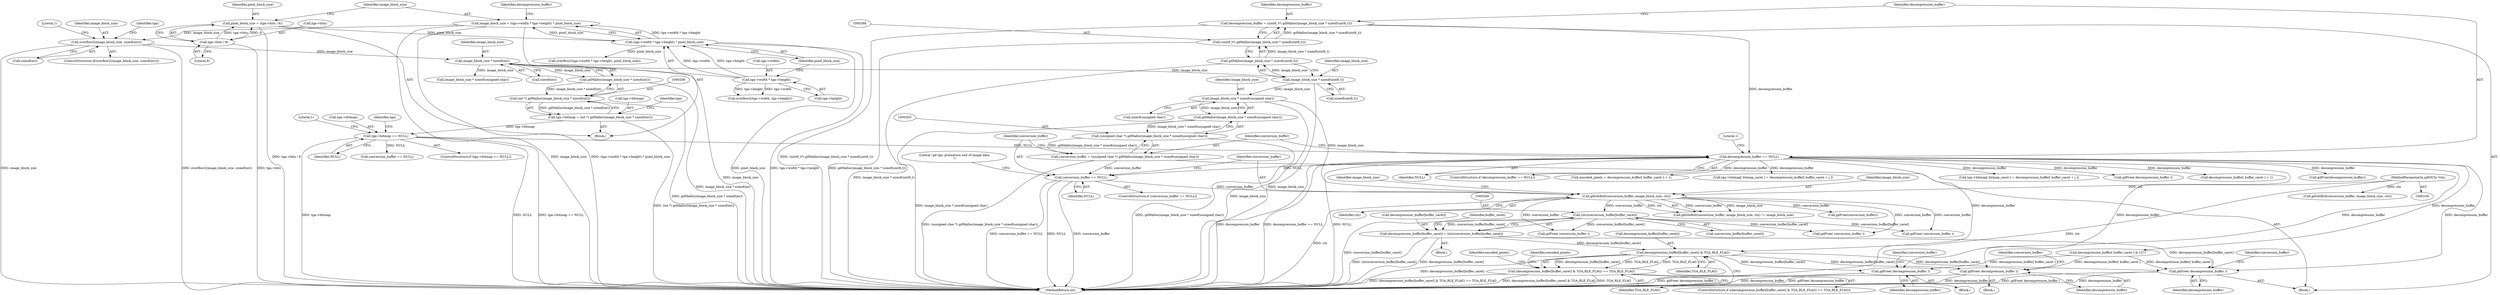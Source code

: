 digraph "1_libgd_01c61f8ab110a77ae64b5ca67c244c728c506f03@array" {
"1000365" [label="(Call,decompression_buffer[buffer_caret] & TGA_RLE_FLAG)"];
"1000293" [label="(Call,decompression_buffer == NULL)"];
"1000283" [label="(Call,decompression_buffer = (uint8_t*) gdMalloc(image_block_size * sizeof(uint8_t)))"];
"1000285" [label="(Call,(uint8_t*) gdMalloc(image_block_size * sizeof(uint8_t)))"];
"1000287" [label="(Call,gdMalloc(image_block_size * sizeof(uint8_t)))"];
"1000288" [label="(Call,image_block_size * sizeof(uint8_t))"];
"1000210" [label="(Call,image_block_size * sizeof(int))"];
"1000180" [label="(Call,overflow2(image_block_size, sizeof(int)))"];
"1000117" [label="(Call,image_block_size = (tga->width * tga->height) * pixel_block_size)"];
"1000119" [label="(Call,(tga->width * tga->height) * pixel_block_size)"];
"1000120" [label="(Call,tga->width * tga->height)"];
"1000109" [label="(Call,pixel_block_size = (tga->bits / 8))"];
"1000111" [label="(Call,tga->bits / 8)"];
"1000215" [label="(Call,tga->bitmap == NULL)"];
"1000203" [label="(Call,tga->bitmap = (int *) gdMalloc(image_block_size * sizeof(int)))"];
"1000207" [label="(Call,(int *) gdMalloc(image_block_size * sizeof(int)))"];
"1000209" [label="(Call,gdMalloc(image_block_size * sizeof(int)))"];
"1000344" [label="(Call,decompression_buffer[buffer_caret] = (int)conversion_buffer[buffer_caret])"];
"1000348" [label="(Call,(int)conversion_buffer[buffer_caret])"];
"1000323" [label="(Call,gdGetBuf(conversion_buffer, image_block_size, ctx))"];
"1000310" [label="(Call,conversion_buffer == NULL)"];
"1000300" [label="(Call,conversion_buffer = (unsigned char *) gdMalloc(image_block_size * sizeof(unsigned char)))"];
"1000302" [label="(Call,(unsigned char *) gdMalloc(image_block_size * sizeof(unsigned char)))"];
"1000304" [label="(Call,gdMalloc(image_block_size * sizeof(unsigned char)))"];
"1000305" [label="(Call,image_block_size * sizeof(unsigned char))"];
"1000105" [label="(MethodParameterIn,gdIOCtx *ctx)"];
"1000364" [label="(Call,(decompression_buffer[buffer_caret] & TGA_RLE_FLAG) == TGA_RLE_FLAG)"];
"1000365" [label="(Call,decompression_buffer[buffer_caret] & TGA_RLE_FLAG)"];
"1000398" [label="(Call,gdFree( decompression_buffer ))"];
"1000468" [label="(Call,gdFree( decompression_buffer ))"];
"1000512" [label="(Call,gdFree( decompression_buffer ))"];
"1000519" [label="(MethodReturn,int)"];
"1000345" [label="(Call,decompression_buffer[buffer_caret])"];
"1000498" [label="(Call,tga->bitmap[ bitmap_caret ] = decompression_buffer[ buffer_caret + j ])"];
"1000204" [label="(Call,tga->bitmap)"];
"1000110" [label="(Identifier,pixel_block_size)"];
"1000225" [label="(Identifier,tga)"];
"1000364" [label="(Call,(decompression_buffer[buffer_caret] & TGA_RLE_FLAG) == TGA_RLE_FLAG)"];
"1000234" [label="(Call,image_block_size * sizeof(unsigned char))"];
"1000130" [label="(Identifier,decompression_buffer)"];
"1000105" [label="(MethodParameterIn,gdIOCtx *ctx)"];
"1000180" [label="(Call,overflow2(image_block_size, sizeof(int)))"];
"1000248" [label="(Call,gdGetBuf(conversion_buffer, image_block_size, ctx))"];
"1000219" [label="(Identifier,NULL)"];
"1000215" [label="(Call,tga->bitmap == NULL)"];
"1000469" [label="(Identifier,decompression_buffer)"];
"1000397" [label="(Block,)"];
"1000212" [label="(Call,sizeof(int))"];
"1000181" [label="(Identifier,image_block_size)"];
"1000311" [label="(Identifier,conversion_buffer)"];
"1000285" [label="(Call,(uint8_t*) gdMalloc(image_block_size * sizeof(uint8_t)))"];
"1000154" [label="(Call,overflow2(tga->width, tga->height))"];
"1000182" [label="(Call,sizeof(int))"];
"1000316" [label="(Call,gdFree( decompression_buffer ))"];
"1000446" [label="(Call,decompression_buffer[ buffer_caret ] + 1)"];
"1000309" [label="(ControlStructure,if (conversion_buffer == NULL))"];
"1000331" [label="(Call,gdFree(decompression_buffer))"];
"1000207" [label="(Call,(int *) gdMalloc(image_block_size * sizeof(int)))"];
"1000222" [label="(Literal,1)"];
"1000289" [label="(Identifier,image_block_size)"];
"1000121" [label="(Call,tga->width)"];
"1000216" [label="(Call,tga->bitmap)"];
"1000467" [label="(Block,)"];
"1000107" [label="(Block,)"];
"1000239" [label="(Call,conversion_buffer == NULL)"];
"1000326" [label="(Identifier,ctx)"];
"1000512" [label="(Call,gdFree( decompression_buffer ))"];
"1000115" [label="(Literal,8)"];
"1000401" [label="(Identifier,conversion_buffer)"];
"1000375" [label="(Call,decompression_buffer[ buffer_caret ] & 127)"];
"1000304" [label="(Call,gdMalloc(image_block_size * sizeof(unsigned char)))"];
"1000111" [label="(Call,tga->bits / 8)"];
"1000227" [label="(Block,)"];
"1000312" [label="(Identifier,NULL)"];
"1000370" [label="(Identifier,TGA_RLE_FLAG)"];
"1000315" [label="(Literal,\"gd-tga: premature end of image data\n\")"];
"1000514" [label="(Call,gdFree( conversion_buffer ))"];
"1000203" [label="(Call,tga->bitmap = (int *) gdMalloc(image_block_size * sizeof(int)))"];
"1000350" [label="(Call,conversion_buffer[buffer_caret])"];
"1000295" [label="(Identifier,NULL)"];
"1000327" [label="(Identifier,image_block_size)"];
"1000192" [label="(Identifier,tga)"];
"1000513" [label="(Identifier,decompression_buffer)"];
"1000187" [label="(Literal,1)"];
"1000343" [label="(Block,)"];
"1000124" [label="(Call,tga->height)"];
"1000294" [label="(Identifier,decompression_buffer)"];
"1000305" [label="(Call,image_block_size * sizeof(unsigned char))"];
"1000363" [label="(ControlStructure,if ((decompression_buffer[buffer_caret] & TGA_RLE_FLAG) == TGA_RLE_FLAG))"];
"1000292" [label="(ControlStructure,if (decompression_buffer == NULL))"];
"1000112" [label="(Call,tga->bits)"];
"1000365" [label="(Call,decompression_buffer[buffer_caret] & TGA_RLE_FLAG)"];
"1000324" [label="(Identifier,conversion_buffer)"];
"1000325" [label="(Identifier,image_block_size)"];
"1000118" [label="(Identifier,image_block_size)"];
"1000209" [label="(Call,gdMalloc(image_block_size * sizeof(int)))"];
"1000214" [label="(ControlStructure,if (tga->bitmap == NULL))"];
"1000307" [label="(Call,sizeof(unsigned char))"];
"1000470" [label="(Call,gdFree( conversion_buffer ))"];
"1000369" [label="(Identifier,TGA_RLE_FLAG)"];
"1000119" [label="(Call,(tga->width * tga->height) * pixel_block_size)"];
"1000468" [label="(Call,gdFree( decompression_buffer ))"];
"1000120" [label="(Call,tga->width * tga->height)"];
"1000471" [label="(Identifier,conversion_buffer)"];
"1000117" [label="(Call,image_block_size = (tga->width * tga->height) * pixel_block_size)"];
"1000398" [label="(Call,gdFree( decompression_buffer ))"];
"1000166" [label="(Call,overflow2(tga->width * tga->height, pixel_block_size))"];
"1000348" [label="(Call,(int)conversion_buffer[buffer_caret])"];
"1000300" [label="(Call,conversion_buffer = (unsigned char *) gdMalloc(image_block_size * sizeof(unsigned char)))"];
"1000293" [label="(Call,decompression_buffer == NULL)"];
"1000283" [label="(Call,decompression_buffer = (uint8_t*) gdMalloc(image_block_size * sizeof(uint8_t)))"];
"1000306" [label="(Identifier,image_block_size)"];
"1000444" [label="(Call,encoded_pixels = decompression_buffer[ buffer_caret ] + 1)"];
"1000301" [label="(Identifier,conversion_buffer)"];
"1000428" [label="(Call,tga->bitmap[ bitmap_caret ] = decompression_buffer[ buffer_caret + j ])"];
"1000322" [label="(Call,gdGetBuf(conversion_buffer, image_block_size, ctx) != image_block_size)"];
"1000354" [label="(Identifier,buffer_caret)"];
"1000211" [label="(Identifier,image_block_size)"];
"1000179" [label="(ControlStructure,if(overflow2(image_block_size, sizeof(int))))"];
"1000329" [label="(Call,gdFree(conversion_buffer))"];
"1000290" [label="(Call,sizeof(uint8_t))"];
"1000373" [label="(Identifier,encoded_pixels)"];
"1000399" [label="(Identifier,decompression_buffer)"];
"1000299" [label="(Literal,1)"];
"1000310" [label="(Call,conversion_buffer == NULL)"];
"1000515" [label="(Identifier,conversion_buffer)"];
"1000323" [label="(Call,gdGetBuf(conversion_buffer, image_block_size, ctx))"];
"1000284" [label="(Identifier,decompression_buffer)"];
"1000210" [label="(Call,image_block_size * sizeof(int))"];
"1000344" [label="(Call,decompression_buffer[buffer_caret] = (int)conversion_buffer[buffer_caret])"];
"1000127" [label="(Identifier,pixel_block_size)"];
"1000109" [label="(Call,pixel_block_size = (tga->bits / 8))"];
"1000217" [label="(Identifier,tga)"];
"1000445" [label="(Identifier,encoded_pixels)"];
"1000302" [label="(Call,(unsigned char *) gdMalloc(image_block_size * sizeof(unsigned char)))"];
"1000366" [label="(Call,decompression_buffer[buffer_caret])"];
"1000287" [label="(Call,gdMalloc(image_block_size * sizeof(uint8_t)))"];
"1000400" [label="(Call,gdFree( conversion_buffer ))"];
"1000288" [label="(Call,image_block_size * sizeof(uint8_t))"];
"1000365" -> "1000364"  [label="AST: "];
"1000365" -> "1000369"  [label="CFG: "];
"1000366" -> "1000365"  [label="AST: "];
"1000369" -> "1000365"  [label="AST: "];
"1000370" -> "1000365"  [label="CFG: "];
"1000365" -> "1000519"  [label="DDG: decompression_buffer[buffer_caret]"];
"1000365" -> "1000364"  [label="DDG: decompression_buffer[buffer_caret]"];
"1000365" -> "1000364"  [label="DDG: TGA_RLE_FLAG"];
"1000293" -> "1000365"  [label="DDG: decompression_buffer"];
"1000344" -> "1000365"  [label="DDG: decompression_buffer[buffer_caret]"];
"1000364" -> "1000365"  [label="DDG: TGA_RLE_FLAG"];
"1000365" -> "1000398"  [label="DDG: decompression_buffer[buffer_caret]"];
"1000365" -> "1000468"  [label="DDG: decompression_buffer[buffer_caret]"];
"1000365" -> "1000512"  [label="DDG: decompression_buffer[buffer_caret]"];
"1000293" -> "1000292"  [label="AST: "];
"1000293" -> "1000295"  [label="CFG: "];
"1000294" -> "1000293"  [label="AST: "];
"1000295" -> "1000293"  [label="AST: "];
"1000299" -> "1000293"  [label="CFG: "];
"1000301" -> "1000293"  [label="CFG: "];
"1000293" -> "1000519"  [label="DDG: decompression_buffer"];
"1000293" -> "1000519"  [label="DDG: decompression_buffer == NULL"];
"1000293" -> "1000519"  [label="DDG: NULL"];
"1000283" -> "1000293"  [label="DDG: decompression_buffer"];
"1000215" -> "1000293"  [label="DDG: NULL"];
"1000293" -> "1000310"  [label="DDG: NULL"];
"1000293" -> "1000316"  [label="DDG: decompression_buffer"];
"1000293" -> "1000331"  [label="DDG: decompression_buffer"];
"1000293" -> "1000375"  [label="DDG: decompression_buffer"];
"1000293" -> "1000398"  [label="DDG: decompression_buffer"];
"1000293" -> "1000428"  [label="DDG: decompression_buffer"];
"1000293" -> "1000444"  [label="DDG: decompression_buffer"];
"1000293" -> "1000446"  [label="DDG: decompression_buffer"];
"1000293" -> "1000468"  [label="DDG: decompression_buffer"];
"1000293" -> "1000498"  [label="DDG: decompression_buffer"];
"1000293" -> "1000512"  [label="DDG: decompression_buffer"];
"1000283" -> "1000227"  [label="AST: "];
"1000283" -> "1000285"  [label="CFG: "];
"1000284" -> "1000283"  [label="AST: "];
"1000285" -> "1000283"  [label="AST: "];
"1000294" -> "1000283"  [label="CFG: "];
"1000283" -> "1000519"  [label="DDG: (uint8_t*) gdMalloc(image_block_size * sizeof(uint8_t))"];
"1000285" -> "1000283"  [label="DDG: gdMalloc(image_block_size * sizeof(uint8_t))"];
"1000285" -> "1000287"  [label="CFG: "];
"1000286" -> "1000285"  [label="AST: "];
"1000287" -> "1000285"  [label="AST: "];
"1000285" -> "1000519"  [label="DDG: gdMalloc(image_block_size * sizeof(uint8_t))"];
"1000287" -> "1000285"  [label="DDG: image_block_size * sizeof(uint8_t)"];
"1000287" -> "1000288"  [label="CFG: "];
"1000288" -> "1000287"  [label="AST: "];
"1000287" -> "1000519"  [label="DDG: image_block_size * sizeof(uint8_t)"];
"1000288" -> "1000287"  [label="DDG: image_block_size"];
"1000288" -> "1000290"  [label="CFG: "];
"1000289" -> "1000288"  [label="AST: "];
"1000290" -> "1000288"  [label="AST: "];
"1000288" -> "1000519"  [label="DDG: image_block_size"];
"1000210" -> "1000288"  [label="DDG: image_block_size"];
"1000288" -> "1000305"  [label="DDG: image_block_size"];
"1000210" -> "1000209"  [label="AST: "];
"1000210" -> "1000212"  [label="CFG: "];
"1000211" -> "1000210"  [label="AST: "];
"1000212" -> "1000210"  [label="AST: "];
"1000209" -> "1000210"  [label="CFG: "];
"1000210" -> "1000519"  [label="DDG: image_block_size"];
"1000210" -> "1000209"  [label="DDG: image_block_size"];
"1000180" -> "1000210"  [label="DDG: image_block_size"];
"1000210" -> "1000234"  [label="DDG: image_block_size"];
"1000180" -> "1000179"  [label="AST: "];
"1000180" -> "1000182"  [label="CFG: "];
"1000181" -> "1000180"  [label="AST: "];
"1000182" -> "1000180"  [label="AST: "];
"1000187" -> "1000180"  [label="CFG: "];
"1000192" -> "1000180"  [label="CFG: "];
"1000180" -> "1000519"  [label="DDG: image_block_size"];
"1000180" -> "1000519"  [label="DDG: overflow2(image_block_size, sizeof(int))"];
"1000117" -> "1000180"  [label="DDG: image_block_size"];
"1000117" -> "1000107"  [label="AST: "];
"1000117" -> "1000119"  [label="CFG: "];
"1000118" -> "1000117"  [label="AST: "];
"1000119" -> "1000117"  [label="AST: "];
"1000130" -> "1000117"  [label="CFG: "];
"1000117" -> "1000519"  [label="DDG: image_block_size"];
"1000117" -> "1000519"  [label="DDG: (tga->width * tga->height) * pixel_block_size"];
"1000119" -> "1000117"  [label="DDG: tga->width * tga->height"];
"1000119" -> "1000117"  [label="DDG: pixel_block_size"];
"1000119" -> "1000127"  [label="CFG: "];
"1000120" -> "1000119"  [label="AST: "];
"1000127" -> "1000119"  [label="AST: "];
"1000119" -> "1000519"  [label="DDG: pixel_block_size"];
"1000119" -> "1000519"  [label="DDG: tga->width * tga->height"];
"1000120" -> "1000119"  [label="DDG: tga->width"];
"1000120" -> "1000119"  [label="DDG: tga->height"];
"1000109" -> "1000119"  [label="DDG: pixel_block_size"];
"1000119" -> "1000166"  [label="DDG: pixel_block_size"];
"1000120" -> "1000124"  [label="CFG: "];
"1000121" -> "1000120"  [label="AST: "];
"1000124" -> "1000120"  [label="AST: "];
"1000127" -> "1000120"  [label="CFG: "];
"1000120" -> "1000154"  [label="DDG: tga->width"];
"1000120" -> "1000154"  [label="DDG: tga->height"];
"1000109" -> "1000107"  [label="AST: "];
"1000109" -> "1000111"  [label="CFG: "];
"1000110" -> "1000109"  [label="AST: "];
"1000111" -> "1000109"  [label="AST: "];
"1000118" -> "1000109"  [label="CFG: "];
"1000109" -> "1000519"  [label="DDG: tga->bits / 8"];
"1000111" -> "1000109"  [label="DDG: tga->bits"];
"1000111" -> "1000109"  [label="DDG: 8"];
"1000111" -> "1000115"  [label="CFG: "];
"1000112" -> "1000111"  [label="AST: "];
"1000115" -> "1000111"  [label="AST: "];
"1000111" -> "1000519"  [label="DDG: tga->bits"];
"1000215" -> "1000214"  [label="AST: "];
"1000215" -> "1000219"  [label="CFG: "];
"1000216" -> "1000215"  [label="AST: "];
"1000219" -> "1000215"  [label="AST: "];
"1000222" -> "1000215"  [label="CFG: "];
"1000225" -> "1000215"  [label="CFG: "];
"1000215" -> "1000519"  [label="DDG: tga->bitmap"];
"1000215" -> "1000519"  [label="DDG: NULL"];
"1000215" -> "1000519"  [label="DDG: tga->bitmap == NULL"];
"1000203" -> "1000215"  [label="DDG: tga->bitmap"];
"1000215" -> "1000239"  [label="DDG: NULL"];
"1000203" -> "1000107"  [label="AST: "];
"1000203" -> "1000207"  [label="CFG: "];
"1000204" -> "1000203"  [label="AST: "];
"1000207" -> "1000203"  [label="AST: "];
"1000217" -> "1000203"  [label="CFG: "];
"1000203" -> "1000519"  [label="DDG: (int *) gdMalloc(image_block_size * sizeof(int))"];
"1000207" -> "1000203"  [label="DDG: gdMalloc(image_block_size * sizeof(int))"];
"1000207" -> "1000209"  [label="CFG: "];
"1000208" -> "1000207"  [label="AST: "];
"1000209" -> "1000207"  [label="AST: "];
"1000207" -> "1000519"  [label="DDG: gdMalloc(image_block_size * sizeof(int))"];
"1000209" -> "1000207"  [label="DDG: image_block_size * sizeof(int)"];
"1000209" -> "1000519"  [label="DDG: image_block_size * sizeof(int)"];
"1000344" -> "1000343"  [label="AST: "];
"1000344" -> "1000348"  [label="CFG: "];
"1000345" -> "1000344"  [label="AST: "];
"1000348" -> "1000344"  [label="AST: "];
"1000354" -> "1000344"  [label="CFG: "];
"1000344" -> "1000519"  [label="DDG: (int)conversion_buffer[buffer_caret]"];
"1000344" -> "1000519"  [label="DDG: decompression_buffer[buffer_caret]"];
"1000348" -> "1000344"  [label="DDG: conversion_buffer[buffer_caret]"];
"1000344" -> "1000512"  [label="DDG: decompression_buffer[buffer_caret]"];
"1000348" -> "1000350"  [label="CFG: "];
"1000349" -> "1000348"  [label="AST: "];
"1000350" -> "1000348"  [label="AST: "];
"1000348" -> "1000519"  [label="DDG: conversion_buffer[buffer_caret]"];
"1000323" -> "1000348"  [label="DDG: conversion_buffer"];
"1000348" -> "1000400"  [label="DDG: conversion_buffer[buffer_caret]"];
"1000348" -> "1000470"  [label="DDG: conversion_buffer[buffer_caret]"];
"1000348" -> "1000514"  [label="DDG: conversion_buffer[buffer_caret]"];
"1000323" -> "1000322"  [label="AST: "];
"1000323" -> "1000326"  [label="CFG: "];
"1000324" -> "1000323"  [label="AST: "];
"1000325" -> "1000323"  [label="AST: "];
"1000326" -> "1000323"  [label="AST: "];
"1000327" -> "1000323"  [label="CFG: "];
"1000323" -> "1000519"  [label="DDG: ctx"];
"1000323" -> "1000322"  [label="DDG: conversion_buffer"];
"1000323" -> "1000322"  [label="DDG: image_block_size"];
"1000323" -> "1000322"  [label="DDG: ctx"];
"1000310" -> "1000323"  [label="DDG: conversion_buffer"];
"1000305" -> "1000323"  [label="DDG: image_block_size"];
"1000105" -> "1000323"  [label="DDG: ctx"];
"1000323" -> "1000329"  [label="DDG: conversion_buffer"];
"1000323" -> "1000400"  [label="DDG: conversion_buffer"];
"1000323" -> "1000470"  [label="DDG: conversion_buffer"];
"1000323" -> "1000514"  [label="DDG: conversion_buffer"];
"1000310" -> "1000309"  [label="AST: "];
"1000310" -> "1000312"  [label="CFG: "];
"1000311" -> "1000310"  [label="AST: "];
"1000312" -> "1000310"  [label="AST: "];
"1000315" -> "1000310"  [label="CFG: "];
"1000324" -> "1000310"  [label="CFG: "];
"1000310" -> "1000519"  [label="DDG: conversion_buffer == NULL"];
"1000310" -> "1000519"  [label="DDG: NULL"];
"1000310" -> "1000519"  [label="DDG: conversion_buffer"];
"1000300" -> "1000310"  [label="DDG: conversion_buffer"];
"1000300" -> "1000227"  [label="AST: "];
"1000300" -> "1000302"  [label="CFG: "];
"1000301" -> "1000300"  [label="AST: "];
"1000302" -> "1000300"  [label="AST: "];
"1000311" -> "1000300"  [label="CFG: "];
"1000300" -> "1000519"  [label="DDG: (unsigned char *) gdMalloc(image_block_size * sizeof(unsigned char))"];
"1000302" -> "1000300"  [label="DDG: gdMalloc(image_block_size * sizeof(unsigned char))"];
"1000302" -> "1000304"  [label="CFG: "];
"1000303" -> "1000302"  [label="AST: "];
"1000304" -> "1000302"  [label="AST: "];
"1000302" -> "1000519"  [label="DDG: gdMalloc(image_block_size * sizeof(unsigned char))"];
"1000304" -> "1000302"  [label="DDG: image_block_size * sizeof(unsigned char)"];
"1000304" -> "1000305"  [label="CFG: "];
"1000305" -> "1000304"  [label="AST: "];
"1000304" -> "1000519"  [label="DDG: image_block_size * sizeof(unsigned char)"];
"1000305" -> "1000304"  [label="DDG: image_block_size"];
"1000305" -> "1000307"  [label="CFG: "];
"1000306" -> "1000305"  [label="AST: "];
"1000307" -> "1000305"  [label="AST: "];
"1000305" -> "1000519"  [label="DDG: image_block_size"];
"1000105" -> "1000104"  [label="AST: "];
"1000105" -> "1000519"  [label="DDG: ctx"];
"1000105" -> "1000248"  [label="DDG: ctx"];
"1000364" -> "1000363"  [label="AST: "];
"1000364" -> "1000370"  [label="CFG: "];
"1000370" -> "1000364"  [label="AST: "];
"1000373" -> "1000364"  [label="CFG: "];
"1000445" -> "1000364"  [label="CFG: "];
"1000364" -> "1000519"  [label="DDG: decompression_buffer[buffer_caret] & TGA_RLE_FLAG"];
"1000364" -> "1000519"  [label="DDG: TGA_RLE_FLAG"];
"1000364" -> "1000519"  [label="DDG: (decompression_buffer[buffer_caret] & TGA_RLE_FLAG) == TGA_RLE_FLAG"];
"1000398" -> "1000397"  [label="AST: "];
"1000398" -> "1000399"  [label="CFG: "];
"1000399" -> "1000398"  [label="AST: "];
"1000401" -> "1000398"  [label="CFG: "];
"1000398" -> "1000519"  [label="DDG: gdFree( decompression_buffer )"];
"1000398" -> "1000519"  [label="DDG: decompression_buffer"];
"1000375" -> "1000398"  [label="DDG: decompression_buffer[ buffer_caret ]"];
"1000468" -> "1000467"  [label="AST: "];
"1000468" -> "1000469"  [label="CFG: "];
"1000469" -> "1000468"  [label="AST: "];
"1000471" -> "1000468"  [label="CFG: "];
"1000468" -> "1000519"  [label="DDG: gdFree( decompression_buffer )"];
"1000468" -> "1000519"  [label="DDG: decompression_buffer"];
"1000375" -> "1000468"  [label="DDG: decompression_buffer[ buffer_caret ]"];
"1000512" -> "1000227"  [label="AST: "];
"1000512" -> "1000513"  [label="CFG: "];
"1000513" -> "1000512"  [label="AST: "];
"1000515" -> "1000512"  [label="CFG: "];
"1000512" -> "1000519"  [label="DDG: decompression_buffer"];
"1000512" -> "1000519"  [label="DDG: gdFree( decompression_buffer )"];
"1000375" -> "1000512"  [label="DDG: decompression_buffer[ buffer_caret ]"];
}
